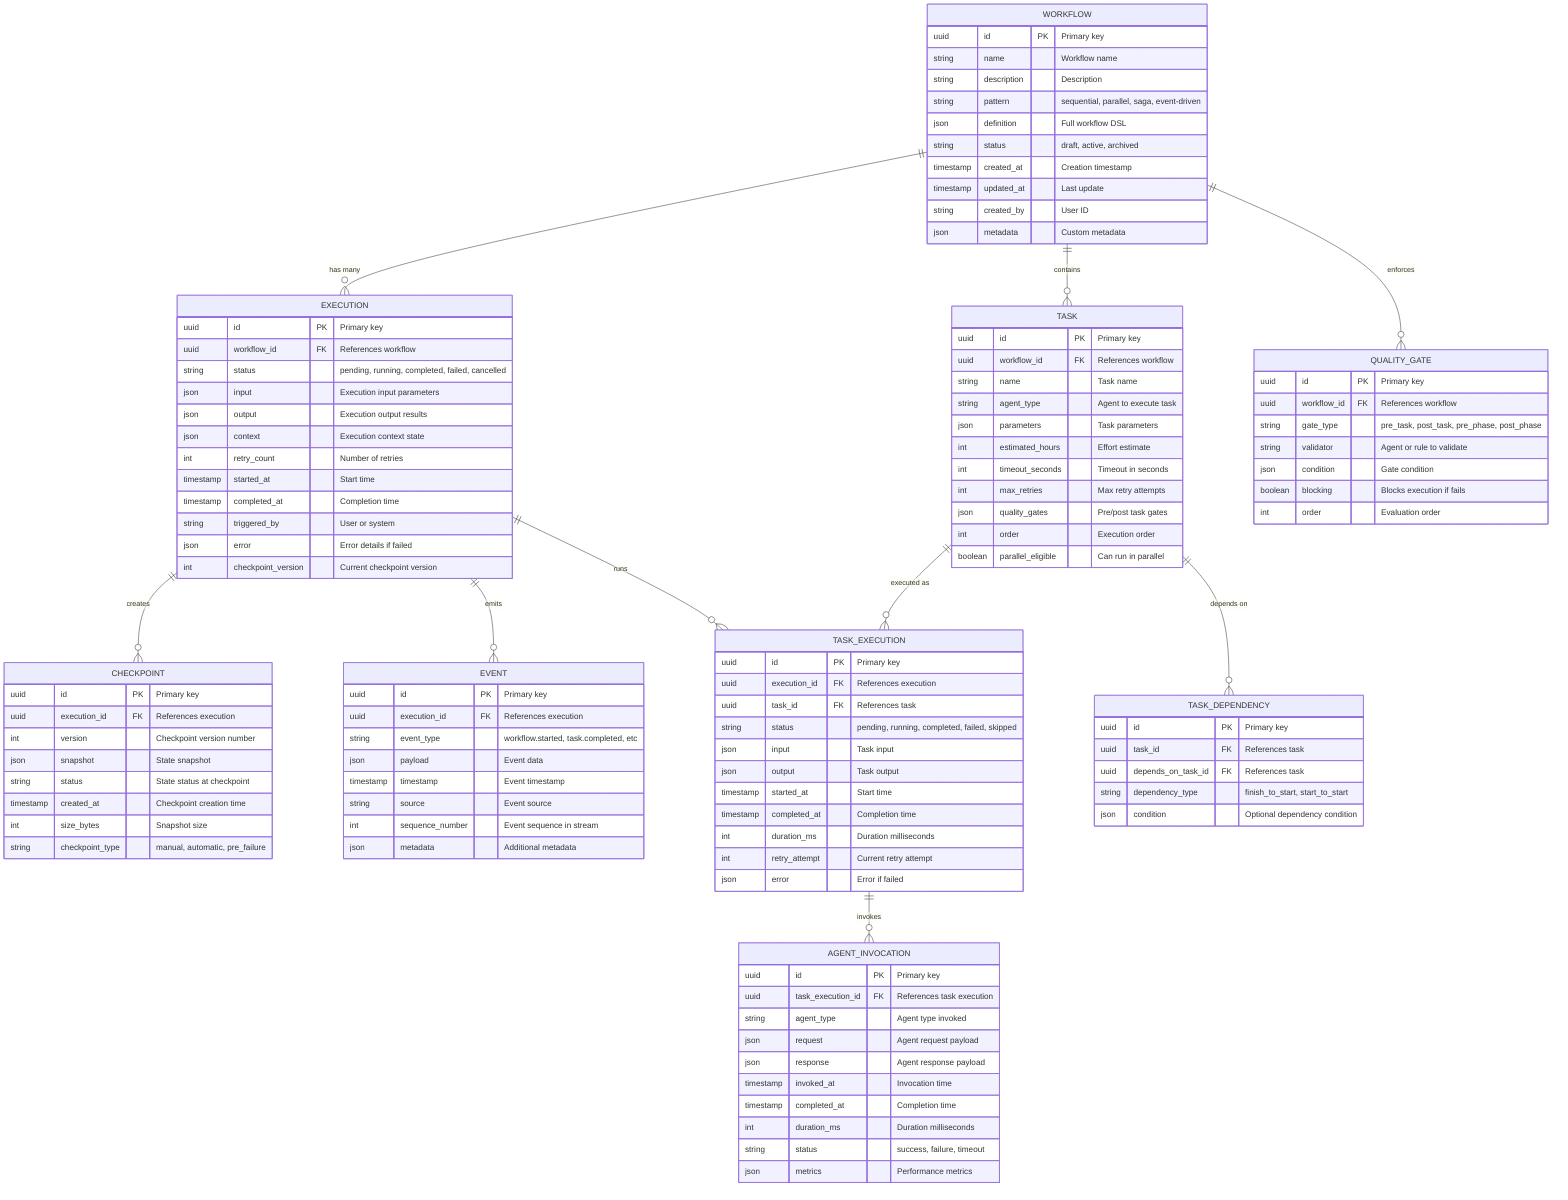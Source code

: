 erDiagram
    WORKFLOW ||--o{ EXECUTION : "has many"
    WORKFLOW ||--o{ TASK : "contains"
    WORKFLOW ||--o{ QUALITY_GATE : "enforces"
    EXECUTION ||--o{ CHECKPOINT : "creates"
    EXECUTION ||--o{ EVENT : "emits"
    EXECUTION ||--o{ TASK_EXECUTION : "runs"
    TASK ||--o{ TASK_DEPENDENCY : "depends on"
    TASK ||--o{ TASK_EXECUTION : "executed as"
    TASK_EXECUTION ||--o{ AGENT_INVOCATION : "invokes"

    WORKFLOW {
        uuid id PK "Primary key"
        string name "Workflow name"
        string description "Description"
        string pattern "sequential, parallel, saga, event-driven"
        json definition "Full workflow DSL"
        string status "draft, active, archived"
        timestamp created_at "Creation timestamp"
        timestamp updated_at "Last update"
        string created_by "User ID"
        json metadata "Custom metadata"
    }

    EXECUTION {
        uuid id PK "Primary key"
        uuid workflow_id FK "References workflow"
        string status "pending, running, completed, failed, cancelled"
        json input "Execution input parameters"
        json output "Execution output results"
        json context "Execution context state"
        int retry_count "Number of retries"
        timestamp started_at "Start time"
        timestamp completed_at "Completion time"
        string triggered_by "User or system"
        json error "Error details if failed"
        int checkpoint_version "Current checkpoint version"
    }

    TASK {
        uuid id PK "Primary key"
        uuid workflow_id FK "References workflow"
        string name "Task name"
        string agent_type "Agent to execute task"
        json parameters "Task parameters"
        int estimated_hours "Effort estimate"
        int timeout_seconds "Timeout in seconds"
        int max_retries "Max retry attempts"
        json quality_gates "Pre/post task gates"
        int order "Execution order"
        boolean parallel_eligible "Can run in parallel"
    }

    TASK_DEPENDENCY {
        uuid id PK "Primary key"
        uuid task_id FK "References task"
        uuid depends_on_task_id FK "References task"
        string dependency_type "finish_to_start, start_to_start"
        json condition "Optional dependency condition"
    }

    TASK_EXECUTION {
        uuid id PK "Primary key"
        uuid execution_id FK "References execution"
        uuid task_id FK "References task"
        string status "pending, running, completed, failed, skipped"
        json input "Task input"
        json output "Task output"
        timestamp started_at "Start time"
        timestamp completed_at "Completion time"
        int duration_ms "Duration milliseconds"
        int retry_attempt "Current retry attempt"
        json error "Error if failed"
    }

    AGENT_INVOCATION {
        uuid id PK "Primary key"
        uuid task_execution_id FK "References task execution"
        string agent_type "Agent type invoked"
        json request "Agent request payload"
        json response "Agent response payload"
        timestamp invoked_at "Invocation time"
        timestamp completed_at "Completion time"
        int duration_ms "Duration milliseconds"
        string status "success, failure, timeout"
        json metrics "Performance metrics"
    }

    CHECKPOINT {
        uuid id PK "Primary key"
        uuid execution_id FK "References execution"
        int version "Checkpoint version number"
        json snapshot "State snapshot"
        string status "State status at checkpoint"
        timestamp created_at "Checkpoint creation time"
        int size_bytes "Snapshot size"
        string checkpoint_type "manual, automatic, pre_failure"
    }

    EVENT {
        uuid id PK "Primary key"
        uuid execution_id FK "References execution"
        string event_type "workflow.started, task.completed, etc"
        json payload "Event data"
        timestamp timestamp "Event timestamp"
        string source "Event source"
        int sequence_number "Event sequence in stream"
        json metadata "Additional metadata"
    }

    QUALITY_GATE {
        uuid id PK "Primary key"
        uuid workflow_id FK "References workflow"
        string gate_type "pre_task, post_task, pre_phase, post_phase"
        string validator "Agent or rule to validate"
        json condition "Gate condition"
        boolean blocking "Blocks execution if fails"
        int order "Evaluation order"
    }